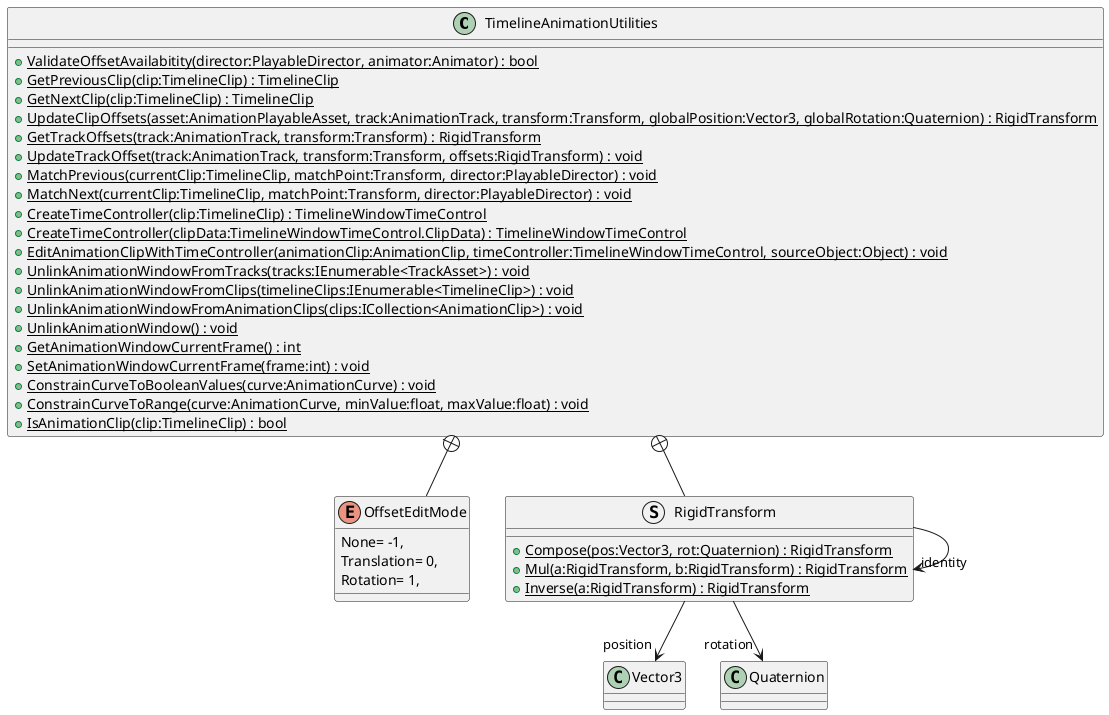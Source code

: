 @startuml
class TimelineAnimationUtilities {
    + {static} ValidateOffsetAvailabitity(director:PlayableDirector, animator:Animator) : bool
    + {static} GetPreviousClip(clip:TimelineClip) : TimelineClip
    + {static} GetNextClip(clip:TimelineClip) : TimelineClip
    + {static} UpdateClipOffsets(asset:AnimationPlayableAsset, track:AnimationTrack, transform:Transform, globalPosition:Vector3, globalRotation:Quaternion) : RigidTransform
    + {static} GetTrackOffsets(track:AnimationTrack, transform:Transform) : RigidTransform
    + {static} UpdateTrackOffset(track:AnimationTrack, transform:Transform, offsets:RigidTransform) : void
    + {static} MatchPrevious(currentClip:TimelineClip, matchPoint:Transform, director:PlayableDirector) : void
    + {static} MatchNext(currentClip:TimelineClip, matchPoint:Transform, director:PlayableDirector) : void
    + {static} CreateTimeController(clip:TimelineClip) : TimelineWindowTimeControl
    + {static} CreateTimeController(clipData:TimelineWindowTimeControl.ClipData) : TimelineWindowTimeControl
    + {static} EditAnimationClipWithTimeController(animationClip:AnimationClip, timeController:TimelineWindowTimeControl, sourceObject:Object) : void
    + {static} UnlinkAnimationWindowFromTracks(tracks:IEnumerable<TrackAsset>) : void
    + {static} UnlinkAnimationWindowFromClips(timelineClips:IEnumerable<TimelineClip>) : void
    + {static} UnlinkAnimationWindowFromAnimationClips(clips:ICollection<AnimationClip>) : void
    + {static} UnlinkAnimationWindow() : void
    + {static} GetAnimationWindowCurrentFrame() : int
    + {static} SetAnimationWindowCurrentFrame(frame:int) : void
    + {static} ConstrainCurveToBooleanValues(curve:AnimationCurve) : void
    + {static} ConstrainCurveToRange(curve:AnimationCurve, minValue:float, maxValue:float) : void
    + {static} IsAnimationClip(clip:TimelineClip) : bool
}
enum OffsetEditMode {
    None= -1,
    Translation= 0,
    Rotation= 1,
}
struct RigidTransform {
    + {static} Compose(pos:Vector3, rot:Quaternion) : RigidTransform
    + {static} Mul(a:RigidTransform, b:RigidTransform) : RigidTransform
    + {static} Inverse(a:RigidTransform) : RigidTransform
}
TimelineAnimationUtilities +-- OffsetEditMode
TimelineAnimationUtilities +-- RigidTransform
RigidTransform --> "position" Vector3
RigidTransform --> "rotation" Quaternion
RigidTransform --> "identity" RigidTransform
@enduml
